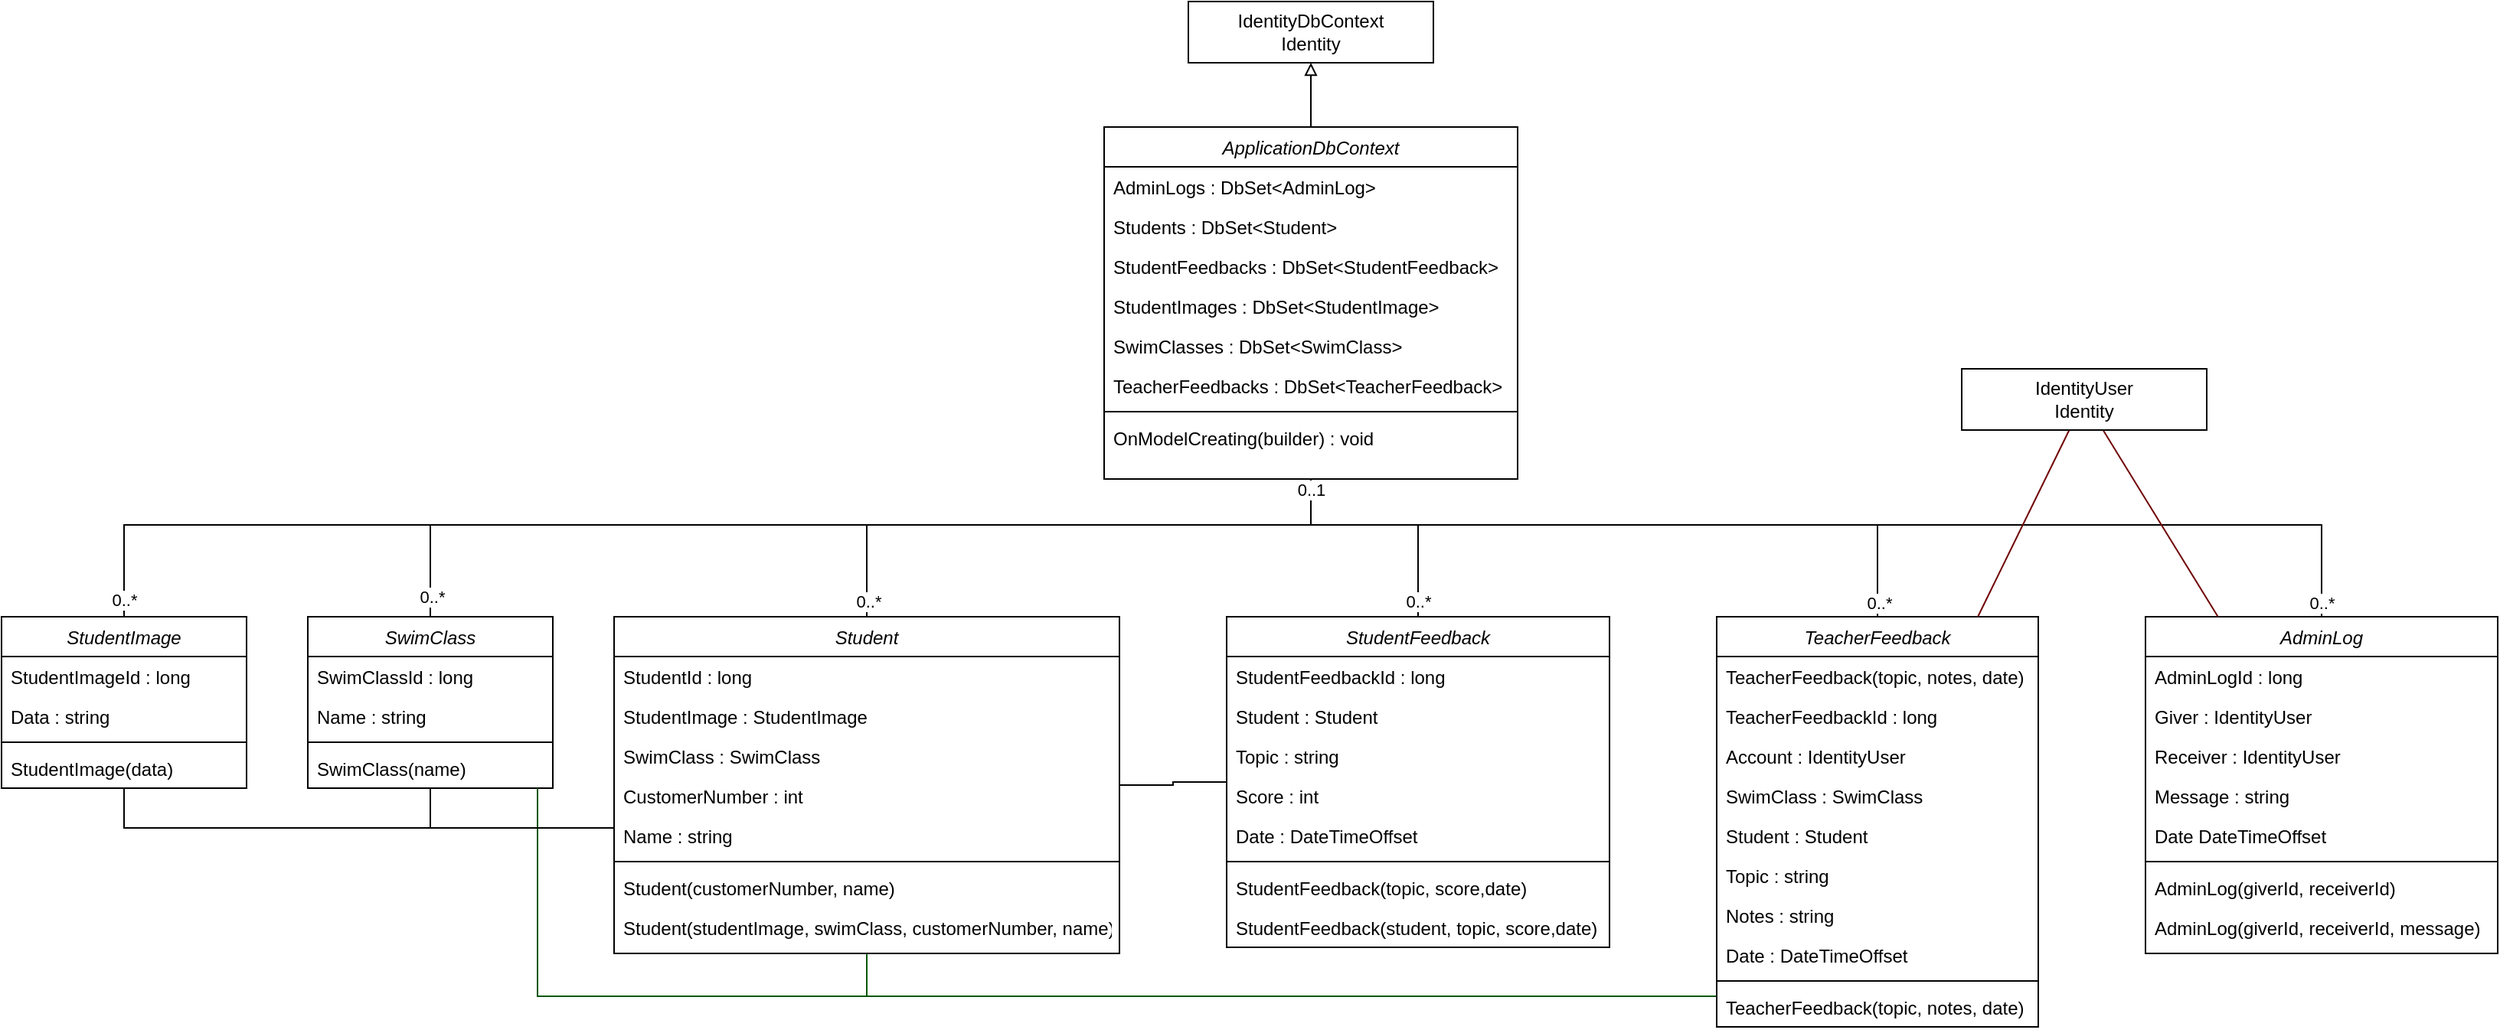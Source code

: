 <mxfile version="21.2.8" type="device">
  <diagram id="C5RBs43oDa-KdzZeNtuy" name="Page-1">
    <mxGraphModel dx="712" dy="2325" grid="1" gridSize="10" guides="1" tooltips="1" connect="1" arrows="1" fold="1" page="0" pageScale="1" pageWidth="827" pageHeight="1169" math="0" shadow="0">
      <root>
        <mxCell id="WIyWlLk6GJQsqaUBKTNV-0" />
        <mxCell id="WIyWlLk6GJQsqaUBKTNV-1" parent="WIyWlLk6GJQsqaUBKTNV-0" />
        <mxCell id="6CRWh8PKts176B--1qCp-36" value="AdminLog" style="swimlane;fontStyle=2;align=center;verticalAlign=top;childLayout=stackLayout;horizontal=1;startSize=26;horizontalStack=0;resizeParent=1;resizeLast=0;collapsible=1;marginBottom=0;rounded=0;shadow=0;strokeWidth=1;" parent="WIyWlLk6GJQsqaUBKTNV-1" vertex="1">
          <mxGeometry x="2680" y="-438" width="230" height="220" as="geometry">
            <mxRectangle x="230" y="140" width="160" height="26" as="alternateBounds" />
          </mxGeometry>
        </mxCell>
        <mxCell id="6CRWh8PKts176B--1qCp-37" value="AdminLogId : long" style="text;align=left;verticalAlign=top;spacingLeft=4;spacingRight=4;overflow=hidden;rotatable=0;points=[[0,0.5],[1,0.5]];portConstraint=eastwest;" parent="6CRWh8PKts176B--1qCp-36" vertex="1">
          <mxGeometry y="26" width="230" height="26" as="geometry" />
        </mxCell>
        <mxCell id="6CRWh8PKts176B--1qCp-38" value="Giver : IdentityUser" style="text;align=left;verticalAlign=top;spacingLeft=4;spacingRight=4;overflow=hidden;rotatable=0;points=[[0,0.5],[1,0.5]];portConstraint=eastwest;rounded=0;shadow=0;html=0;" parent="6CRWh8PKts176B--1qCp-36" vertex="1">
          <mxGeometry y="52" width="230" height="26" as="geometry" />
        </mxCell>
        <mxCell id="6CRWh8PKts176B--1qCp-39" value="Receiver : IdentityUser" style="text;align=left;verticalAlign=top;spacingLeft=4;spacingRight=4;overflow=hidden;rotatable=0;points=[[0,0.5],[1,0.5]];portConstraint=eastwest;rounded=0;shadow=0;html=0;" parent="6CRWh8PKts176B--1qCp-36" vertex="1">
          <mxGeometry y="78" width="230" height="26" as="geometry" />
        </mxCell>
        <mxCell id="6CRWh8PKts176B--1qCp-66" value="Message : string" style="text;align=left;verticalAlign=top;spacingLeft=4;spacingRight=4;overflow=hidden;rotatable=0;points=[[0,0.5],[1,0.5]];portConstraint=eastwest;rounded=0;shadow=0;html=0;" parent="6CRWh8PKts176B--1qCp-36" vertex="1">
          <mxGeometry y="104" width="230" height="26" as="geometry" />
        </mxCell>
        <mxCell id="6CRWh8PKts176B--1qCp-65" value="Date DateTimeOffset" style="text;align=left;verticalAlign=top;spacingLeft=4;spacingRight=4;overflow=hidden;rotatable=0;points=[[0,0.5],[1,0.5]];portConstraint=eastwest;rounded=0;shadow=0;html=0;" parent="6CRWh8PKts176B--1qCp-36" vertex="1">
          <mxGeometry y="130" width="230" height="26" as="geometry" />
        </mxCell>
        <mxCell id="6CRWh8PKts176B--1qCp-40" value="" style="line;html=1;strokeWidth=1;align=left;verticalAlign=middle;spacingTop=-1;spacingLeft=3;spacingRight=3;rotatable=0;labelPosition=right;points=[];portConstraint=eastwest;" parent="6CRWh8PKts176B--1qCp-36" vertex="1">
          <mxGeometry y="156" width="230" height="8" as="geometry" />
        </mxCell>
        <mxCell id="6CRWh8PKts176B--1qCp-41" value="AdminLog(giverId, receiverId)" style="text;align=left;verticalAlign=top;spacingLeft=4;spacingRight=4;overflow=hidden;rotatable=0;points=[[0,0.5],[1,0.5]];portConstraint=eastwest;" parent="6CRWh8PKts176B--1qCp-36" vertex="1">
          <mxGeometry y="164" width="230" height="26" as="geometry" />
        </mxCell>
        <mxCell id="6CRWh8PKts176B--1qCp-42" value="AdminLog(giverId, receiverId, message)" style="text;align=left;verticalAlign=top;spacingLeft=4;spacingRight=4;overflow=hidden;rotatable=0;points=[[0,0.5],[1,0.5]];portConstraint=eastwest;" parent="6CRWh8PKts176B--1qCp-36" vertex="1">
          <mxGeometry y="190" width="230" height="26" as="geometry" />
        </mxCell>
        <mxCell id="6CRWh8PKts176B--1qCp-50" value="Student" style="swimlane;fontStyle=2;align=center;verticalAlign=top;childLayout=stackLayout;horizontal=1;startSize=26;horizontalStack=0;resizeParent=1;resizeLast=0;collapsible=1;marginBottom=0;rounded=0;shadow=0;strokeWidth=1;" parent="WIyWlLk6GJQsqaUBKTNV-1" vertex="1">
          <mxGeometry x="1680" y="-438" width="330" height="220" as="geometry">
            <mxRectangle x="230" y="140" width="160" height="26" as="alternateBounds" />
          </mxGeometry>
        </mxCell>
        <mxCell id="6CRWh8PKts176B--1qCp-51" value="StudentId : long" style="text;align=left;verticalAlign=top;spacingLeft=4;spacingRight=4;overflow=hidden;rotatable=0;points=[[0,0.5],[1,0.5]];portConstraint=eastwest;" parent="6CRWh8PKts176B--1qCp-50" vertex="1">
          <mxGeometry y="26" width="330" height="26" as="geometry" />
        </mxCell>
        <mxCell id="6CRWh8PKts176B--1qCp-52" value="StudentImage : StudentImage" style="text;align=left;verticalAlign=top;spacingLeft=4;spacingRight=4;overflow=hidden;rotatable=0;points=[[0,0.5],[1,0.5]];portConstraint=eastwest;rounded=0;shadow=0;html=0;" parent="6CRWh8PKts176B--1qCp-50" vertex="1">
          <mxGeometry y="52" width="330" height="26" as="geometry" />
        </mxCell>
        <mxCell id="6CRWh8PKts176B--1qCp-53" value="SwimClass : SwimClass" style="text;align=left;verticalAlign=top;spacingLeft=4;spacingRight=4;overflow=hidden;rotatable=0;points=[[0,0.5],[1,0.5]];portConstraint=eastwest;rounded=0;shadow=0;html=0;" parent="6CRWh8PKts176B--1qCp-50" vertex="1">
          <mxGeometry y="78" width="330" height="26" as="geometry" />
        </mxCell>
        <mxCell id="6CRWh8PKts176B--1qCp-69" value="CustomerNumber : int" style="text;align=left;verticalAlign=top;spacingLeft=4;spacingRight=4;overflow=hidden;rotatable=0;points=[[0,0.5],[1,0.5]];portConstraint=eastwest;rounded=0;shadow=0;html=0;" parent="6CRWh8PKts176B--1qCp-50" vertex="1">
          <mxGeometry y="104" width="330" height="26" as="geometry" />
        </mxCell>
        <mxCell id="6CRWh8PKts176B--1qCp-68" value="Name : string" style="text;align=left;verticalAlign=top;spacingLeft=4;spacingRight=4;overflow=hidden;rotatable=0;points=[[0,0.5],[1,0.5]];portConstraint=eastwest;rounded=0;shadow=0;html=0;" parent="6CRWh8PKts176B--1qCp-50" vertex="1">
          <mxGeometry y="130" width="330" height="26" as="geometry" />
        </mxCell>
        <mxCell id="6CRWh8PKts176B--1qCp-54" value="" style="line;html=1;strokeWidth=1;align=left;verticalAlign=middle;spacingTop=-1;spacingLeft=3;spacingRight=3;rotatable=0;labelPosition=right;points=[];portConstraint=eastwest;" parent="6CRWh8PKts176B--1qCp-50" vertex="1">
          <mxGeometry y="156" width="330" height="8" as="geometry" />
        </mxCell>
        <mxCell id="6CRWh8PKts176B--1qCp-55" value="Student(customerNumber, name)" style="text;align=left;verticalAlign=top;spacingLeft=4;spacingRight=4;overflow=hidden;rotatable=0;points=[[0,0.5],[1,0.5]];portConstraint=eastwest;" parent="6CRWh8PKts176B--1qCp-50" vertex="1">
          <mxGeometry y="164" width="330" height="26" as="geometry" />
        </mxCell>
        <mxCell id="6CRWh8PKts176B--1qCp-56" value="Student(studentImage, swimClass, customerNumber, name)" style="text;align=left;verticalAlign=top;spacingLeft=4;spacingRight=4;overflow=hidden;rotatable=0;points=[[0,0.5],[1,0.5]];portConstraint=eastwest;" parent="6CRWh8PKts176B--1qCp-50" vertex="1">
          <mxGeometry y="190" width="330" height="26" as="geometry" />
        </mxCell>
        <mxCell id="6CRWh8PKts176B--1qCp-57" value="StudentFeedback" style="swimlane;fontStyle=2;align=center;verticalAlign=top;childLayout=stackLayout;horizontal=1;startSize=26;horizontalStack=0;resizeParent=1;resizeLast=0;collapsible=1;marginBottom=0;rounded=0;shadow=0;strokeWidth=1;" parent="WIyWlLk6GJQsqaUBKTNV-1" vertex="1">
          <mxGeometry x="2080" y="-438" width="250" height="216" as="geometry">
            <mxRectangle x="230" y="140" width="160" height="26" as="alternateBounds" />
          </mxGeometry>
        </mxCell>
        <mxCell id="6CRWh8PKts176B--1qCp-58" value="StudentFeedbackId : long" style="text;align=left;verticalAlign=top;spacingLeft=4;spacingRight=4;overflow=hidden;rotatable=0;points=[[0,0.5],[1,0.5]];portConstraint=eastwest;" parent="6CRWh8PKts176B--1qCp-57" vertex="1">
          <mxGeometry y="26" width="250" height="26" as="geometry" />
        </mxCell>
        <mxCell id="6CRWh8PKts176B--1qCp-59" value="Student : Student" style="text;align=left;verticalAlign=top;spacingLeft=4;spacingRight=4;overflow=hidden;rotatable=0;points=[[0,0.5],[1,0.5]];portConstraint=eastwest;rounded=0;shadow=0;html=0;" parent="6CRWh8PKts176B--1qCp-57" vertex="1">
          <mxGeometry y="52" width="250" height="26" as="geometry" />
        </mxCell>
        <mxCell id="6CRWh8PKts176B--1qCp-60" value="Topic : string" style="text;align=left;verticalAlign=top;spacingLeft=4;spacingRight=4;overflow=hidden;rotatable=0;points=[[0,0.5],[1,0.5]];portConstraint=eastwest;rounded=0;shadow=0;html=0;" parent="6CRWh8PKts176B--1qCp-57" vertex="1">
          <mxGeometry y="78" width="250" height="26" as="geometry" />
        </mxCell>
        <mxCell id="6CRWh8PKts176B--1qCp-72" value="Score : int" style="text;align=left;verticalAlign=top;spacingLeft=4;spacingRight=4;overflow=hidden;rotatable=0;points=[[0,0.5],[1,0.5]];portConstraint=eastwest;rounded=0;shadow=0;html=0;" parent="6CRWh8PKts176B--1qCp-57" vertex="1">
          <mxGeometry y="104" width="250" height="26" as="geometry" />
        </mxCell>
        <mxCell id="6CRWh8PKts176B--1qCp-71" value="Date : DateTimeOffset" style="text;align=left;verticalAlign=top;spacingLeft=4;spacingRight=4;overflow=hidden;rotatable=0;points=[[0,0.5],[1,0.5]];portConstraint=eastwest;rounded=0;shadow=0;html=0;" parent="6CRWh8PKts176B--1qCp-57" vertex="1">
          <mxGeometry y="130" width="250" height="26" as="geometry" />
        </mxCell>
        <mxCell id="6CRWh8PKts176B--1qCp-61" value="" style="line;html=1;strokeWidth=1;align=left;verticalAlign=middle;spacingTop=-1;spacingLeft=3;spacingRight=3;rotatable=0;labelPosition=right;points=[];portConstraint=eastwest;" parent="6CRWh8PKts176B--1qCp-57" vertex="1">
          <mxGeometry y="156" width="250" height="8" as="geometry" />
        </mxCell>
        <mxCell id="6CRWh8PKts176B--1qCp-62" value="StudentFeedback(topic, score,date)" style="text;align=left;verticalAlign=top;spacingLeft=4;spacingRight=4;overflow=hidden;rotatable=0;points=[[0,0.5],[1,0.5]];portConstraint=eastwest;" parent="6CRWh8PKts176B--1qCp-57" vertex="1">
          <mxGeometry y="164" width="250" height="26" as="geometry" />
        </mxCell>
        <mxCell id="6CRWh8PKts176B--1qCp-63" value="StudentFeedback(student, topic, score,date)" style="text;align=left;verticalAlign=top;spacingLeft=4;spacingRight=4;overflow=hidden;rotatable=0;points=[[0,0.5],[1,0.5]];portConstraint=eastwest;" parent="6CRWh8PKts176B--1qCp-57" vertex="1">
          <mxGeometry y="190" width="250" height="26" as="geometry" />
        </mxCell>
        <mxCell id="6CRWh8PKts176B--1qCp-73" value="StudentImage" style="swimlane;fontStyle=2;align=center;verticalAlign=top;childLayout=stackLayout;horizontal=1;startSize=26;horizontalStack=0;resizeParent=1;resizeLast=0;collapsible=1;marginBottom=0;rounded=0;shadow=0;strokeWidth=1;" parent="WIyWlLk6GJQsqaUBKTNV-1" vertex="1">
          <mxGeometry x="1280" y="-438" width="160" height="112" as="geometry">
            <mxRectangle x="230" y="140" width="160" height="26" as="alternateBounds" />
          </mxGeometry>
        </mxCell>
        <mxCell id="6CRWh8PKts176B--1qCp-74" value="StudentImageId : long" style="text;align=left;verticalAlign=top;spacingLeft=4;spacingRight=4;overflow=hidden;rotatable=0;points=[[0,0.5],[1,0.5]];portConstraint=eastwest;" parent="6CRWh8PKts176B--1qCp-73" vertex="1">
          <mxGeometry y="26" width="160" height="26" as="geometry" />
        </mxCell>
        <mxCell id="6CRWh8PKts176B--1qCp-75" value="Data : string" style="text;align=left;verticalAlign=top;spacingLeft=4;spacingRight=4;overflow=hidden;rotatable=0;points=[[0,0.5],[1,0.5]];portConstraint=eastwest;rounded=0;shadow=0;html=0;" parent="6CRWh8PKts176B--1qCp-73" vertex="1">
          <mxGeometry y="52" width="160" height="26" as="geometry" />
        </mxCell>
        <mxCell id="6CRWh8PKts176B--1qCp-77" value="" style="line;html=1;strokeWidth=1;align=left;verticalAlign=middle;spacingTop=-1;spacingLeft=3;spacingRight=3;rotatable=0;labelPosition=right;points=[];portConstraint=eastwest;" parent="6CRWh8PKts176B--1qCp-73" vertex="1">
          <mxGeometry y="78" width="160" height="8" as="geometry" />
        </mxCell>
        <mxCell id="6CRWh8PKts176B--1qCp-78" value="StudentImage(data)" style="text;align=left;verticalAlign=top;spacingLeft=4;spacingRight=4;overflow=hidden;rotatable=0;points=[[0,0.5],[1,0.5]];portConstraint=eastwest;" parent="6CRWh8PKts176B--1qCp-73" vertex="1">
          <mxGeometry y="86" width="160" height="26" as="geometry" />
        </mxCell>
        <mxCell id="6CRWh8PKts176B--1qCp-80" value="SwimClass" style="swimlane;fontStyle=2;align=center;verticalAlign=top;childLayout=stackLayout;horizontal=1;startSize=26;horizontalStack=0;resizeParent=1;resizeLast=0;collapsible=1;marginBottom=0;rounded=0;shadow=0;strokeWidth=1;" parent="WIyWlLk6GJQsqaUBKTNV-1" vertex="1">
          <mxGeometry x="1480" y="-438" width="160" height="112" as="geometry">
            <mxRectangle x="230" y="140" width="160" height="26" as="alternateBounds" />
          </mxGeometry>
        </mxCell>
        <mxCell id="6CRWh8PKts176B--1qCp-81" value="SwimClassId : long" style="text;align=left;verticalAlign=top;spacingLeft=4;spacingRight=4;overflow=hidden;rotatable=0;points=[[0,0.5],[1,0.5]];portConstraint=eastwest;" parent="6CRWh8PKts176B--1qCp-80" vertex="1">
          <mxGeometry y="26" width="160" height="26" as="geometry" />
        </mxCell>
        <mxCell id="6CRWh8PKts176B--1qCp-82" value="Name : string" style="text;align=left;verticalAlign=top;spacingLeft=4;spacingRight=4;overflow=hidden;rotatable=0;points=[[0,0.5],[1,0.5]];portConstraint=eastwest;rounded=0;shadow=0;html=0;" parent="6CRWh8PKts176B--1qCp-80" vertex="1">
          <mxGeometry y="52" width="160" height="26" as="geometry" />
        </mxCell>
        <mxCell id="6CRWh8PKts176B--1qCp-84" value="" style="line;html=1;strokeWidth=1;align=left;verticalAlign=middle;spacingTop=-1;spacingLeft=3;spacingRight=3;rotatable=0;labelPosition=right;points=[];portConstraint=eastwest;" parent="6CRWh8PKts176B--1qCp-80" vertex="1">
          <mxGeometry y="78" width="160" height="8" as="geometry" />
        </mxCell>
        <mxCell id="6CRWh8PKts176B--1qCp-85" value="SwimClass(name)" style="text;align=left;verticalAlign=top;spacingLeft=4;spacingRight=4;overflow=hidden;rotatable=0;points=[[0,0.5],[1,0.5]];portConstraint=eastwest;" parent="6CRWh8PKts176B--1qCp-80" vertex="1">
          <mxGeometry y="86" width="160" height="26" as="geometry" />
        </mxCell>
        <mxCell id="maccgnzFSgEfdM4xMET2-0" style="edgeStyle=orthogonalEdgeStyle;rounded=0;orthogonalLoop=1;jettySize=auto;html=1;endArrow=none;endFill=0;fillColor=#008a00;strokeColor=#005700;" edge="1" parent="WIyWlLk6GJQsqaUBKTNV-1" source="6CRWh8PKts176B--1qCp-87" target="6CRWh8PKts176B--1qCp-80">
          <mxGeometry relative="1" as="geometry">
            <Array as="points">
              <mxPoint x="1630" y="-190" />
            </Array>
          </mxGeometry>
        </mxCell>
        <mxCell id="maccgnzFSgEfdM4xMET2-1" style="edgeStyle=orthogonalEdgeStyle;rounded=0;orthogonalLoop=1;jettySize=auto;html=1;endArrow=none;endFill=0;fillColor=#008a00;strokeColor=#005700;" edge="1" parent="WIyWlLk6GJQsqaUBKTNV-1" source="6CRWh8PKts176B--1qCp-87" target="6CRWh8PKts176B--1qCp-50">
          <mxGeometry relative="1" as="geometry">
            <Array as="points">
              <mxPoint x="1845" y="-190" />
            </Array>
          </mxGeometry>
        </mxCell>
        <mxCell id="6CRWh8PKts176B--1qCp-87" value="TeacherFeedback" style="swimlane;fontStyle=2;align=center;verticalAlign=top;childLayout=stackLayout;horizontal=1;startSize=26;horizontalStack=0;resizeParent=1;resizeLast=0;collapsible=1;marginBottom=0;rounded=0;shadow=0;strokeWidth=1;" parent="WIyWlLk6GJQsqaUBKTNV-1" vertex="1">
          <mxGeometry x="2400" y="-438" width="210" height="268" as="geometry">
            <mxRectangle x="230" y="140" width="160" height="26" as="alternateBounds" />
          </mxGeometry>
        </mxCell>
        <mxCell id="6CRWh8PKts176B--1qCp-92" value="TeacherFeedback(topic, notes, date)" style="text;align=left;verticalAlign=top;spacingLeft=4;spacingRight=4;overflow=hidden;rotatable=0;points=[[0,0.5],[1,0.5]];portConstraint=eastwest;" parent="6CRWh8PKts176B--1qCp-87" vertex="1">
          <mxGeometry y="26" width="210" height="26" as="geometry" />
        </mxCell>
        <mxCell id="6CRWh8PKts176B--1qCp-88" value="TeacherFeedbackId : long" style="text;align=left;verticalAlign=top;spacingLeft=4;spacingRight=4;overflow=hidden;rotatable=0;points=[[0,0.5],[1,0.5]];portConstraint=eastwest;" parent="6CRWh8PKts176B--1qCp-87" vertex="1">
          <mxGeometry y="52" width="210" height="26" as="geometry" />
        </mxCell>
        <mxCell id="6CRWh8PKts176B--1qCp-89" value="Account : IdentityUser" style="text;align=left;verticalAlign=top;spacingLeft=4;spacingRight=4;overflow=hidden;rotatable=0;points=[[0,0.5],[1,0.5]];portConstraint=eastwest;rounded=0;shadow=0;html=0;" parent="6CRWh8PKts176B--1qCp-87" vertex="1">
          <mxGeometry y="78" width="210" height="26" as="geometry" />
        </mxCell>
        <mxCell id="6CRWh8PKts176B--1qCp-90" value="SwimClass : SwimClass" style="text;align=left;verticalAlign=top;spacingLeft=4;spacingRight=4;overflow=hidden;rotatable=0;points=[[0,0.5],[1,0.5]];portConstraint=eastwest;rounded=0;shadow=0;html=0;" parent="6CRWh8PKts176B--1qCp-87" vertex="1">
          <mxGeometry y="104" width="210" height="26" as="geometry" />
        </mxCell>
        <mxCell id="6CRWh8PKts176B--1qCp-97" value="Student : Student" style="text;align=left;verticalAlign=top;spacingLeft=4;spacingRight=4;overflow=hidden;rotatable=0;points=[[0,0.5],[1,0.5]];portConstraint=eastwest;rounded=0;shadow=0;html=0;" parent="6CRWh8PKts176B--1qCp-87" vertex="1">
          <mxGeometry y="130" width="210" height="26" as="geometry" />
        </mxCell>
        <mxCell id="6CRWh8PKts176B--1qCp-96" value="Topic : string" style="text;align=left;verticalAlign=top;spacingLeft=4;spacingRight=4;overflow=hidden;rotatable=0;points=[[0,0.5],[1,0.5]];portConstraint=eastwest;rounded=0;shadow=0;html=0;" parent="6CRWh8PKts176B--1qCp-87" vertex="1">
          <mxGeometry y="156" width="210" height="26" as="geometry" />
        </mxCell>
        <mxCell id="6CRWh8PKts176B--1qCp-95" value="Notes : string" style="text;align=left;verticalAlign=top;spacingLeft=4;spacingRight=4;overflow=hidden;rotatable=0;points=[[0,0.5],[1,0.5]];portConstraint=eastwest;rounded=0;shadow=0;html=0;" parent="6CRWh8PKts176B--1qCp-87" vertex="1">
          <mxGeometry y="182" width="210" height="26" as="geometry" />
        </mxCell>
        <mxCell id="6CRWh8PKts176B--1qCp-94" value="Date : DateTimeOffset" style="text;align=left;verticalAlign=top;spacingLeft=4;spacingRight=4;overflow=hidden;rotatable=0;points=[[0,0.5],[1,0.5]];portConstraint=eastwest;rounded=0;shadow=0;html=0;" parent="6CRWh8PKts176B--1qCp-87" vertex="1">
          <mxGeometry y="208" width="210" height="26" as="geometry" />
        </mxCell>
        <mxCell id="6CRWh8PKts176B--1qCp-91" value="" style="line;html=1;strokeWidth=1;align=left;verticalAlign=middle;spacingTop=-1;spacingLeft=3;spacingRight=3;rotatable=0;labelPosition=right;points=[];portConstraint=eastwest;" parent="6CRWh8PKts176B--1qCp-87" vertex="1">
          <mxGeometry y="234" width="210" height="8" as="geometry" />
        </mxCell>
        <mxCell id="JU_nMkFmCKwqY1G1YkKE-2" value="TeacherFeedback(topic, notes, date)" style="text;align=left;verticalAlign=top;spacingLeft=4;spacingRight=4;overflow=hidden;rotatable=0;points=[[0,0.5],[1,0.5]];portConstraint=eastwest;rounded=0;shadow=0;html=0;" parent="6CRWh8PKts176B--1qCp-87" vertex="1">
          <mxGeometry y="242" width="210" height="26" as="geometry" />
        </mxCell>
        <mxCell id="maccgnzFSgEfdM4xMET2-6" style="edgeStyle=orthogonalEdgeStyle;rounded=0;orthogonalLoop=1;jettySize=auto;html=1;endArrow=block;endFill=0;" edge="1" parent="WIyWlLk6GJQsqaUBKTNV-1" source="X-DzYqNd1Hr_8xvSPmw0-0" target="maccgnzFSgEfdM4xMET2-5">
          <mxGeometry relative="1" as="geometry" />
        </mxCell>
        <mxCell id="X-DzYqNd1Hr_8xvSPmw0-0" value="ApplicationDbContext" style="swimlane;fontStyle=2;align=center;verticalAlign=top;childLayout=stackLayout;horizontal=1;startSize=26;horizontalStack=0;resizeParent=1;resizeLast=0;collapsible=1;marginBottom=0;rounded=0;shadow=0;strokeWidth=1;" parent="WIyWlLk6GJQsqaUBKTNV-1" vertex="1">
          <mxGeometry x="2000" y="-758" width="270" height="230" as="geometry">
            <mxRectangle x="230" y="140" width="160" height="26" as="alternateBounds" />
          </mxGeometry>
        </mxCell>
        <mxCell id="X-DzYqNd1Hr_8xvSPmw0-1" value="AdminLogs : DbSet&lt;AdminLog&gt;" style="text;align=left;verticalAlign=top;spacingLeft=4;spacingRight=4;overflow=hidden;rotatable=0;points=[[0,0.5],[1,0.5]];portConstraint=eastwest;" parent="X-DzYqNd1Hr_8xvSPmw0-0" vertex="1">
          <mxGeometry y="26" width="270" height="26" as="geometry" />
        </mxCell>
        <mxCell id="X-DzYqNd1Hr_8xvSPmw0-2" value="Students : DbSet&lt;Student&gt;" style="text;align=left;verticalAlign=top;spacingLeft=4;spacingRight=4;overflow=hidden;rotatable=0;points=[[0,0.5],[1,0.5]];portConstraint=eastwest;rounded=0;shadow=0;html=0;" parent="X-DzYqNd1Hr_8xvSPmw0-0" vertex="1">
          <mxGeometry y="52" width="270" height="26" as="geometry" />
        </mxCell>
        <mxCell id="X-DzYqNd1Hr_8xvSPmw0-3" value="StudentFeedbacks : DbSet&lt;StudentFeedback&gt;" style="text;align=left;verticalAlign=top;spacingLeft=4;spacingRight=4;overflow=hidden;rotatable=0;points=[[0,0.5],[1,0.5]];portConstraint=eastwest;rounded=0;shadow=0;html=0;" parent="X-DzYqNd1Hr_8xvSPmw0-0" vertex="1">
          <mxGeometry y="78" width="270" height="26" as="geometry" />
        </mxCell>
        <mxCell id="X-DzYqNd1Hr_8xvSPmw0-10" value="StudentImages : DbSet&lt;StudentImage&gt;" style="text;align=left;verticalAlign=top;spacingLeft=4;spacingRight=4;overflow=hidden;rotatable=0;points=[[0,0.5],[1,0.5]];portConstraint=eastwest;rounded=0;shadow=0;html=0;" parent="X-DzYqNd1Hr_8xvSPmw0-0" vertex="1">
          <mxGeometry y="104" width="270" height="26" as="geometry" />
        </mxCell>
        <mxCell id="X-DzYqNd1Hr_8xvSPmw0-9" value="SwimClasses : DbSet&lt;SwimClass&gt;" style="text;align=left;verticalAlign=top;spacingLeft=4;spacingRight=4;overflow=hidden;rotatable=0;points=[[0,0.5],[1,0.5]];portConstraint=eastwest;rounded=0;shadow=0;html=0;" parent="X-DzYqNd1Hr_8xvSPmw0-0" vertex="1">
          <mxGeometry y="130" width="270" height="26" as="geometry" />
        </mxCell>
        <mxCell id="X-DzYqNd1Hr_8xvSPmw0-8" value="TeacherFeedbacks : DbSet&lt;TeacherFeedback&gt;" style="text;align=left;verticalAlign=top;spacingLeft=4;spacingRight=4;overflow=hidden;rotatable=0;points=[[0,0.5],[1,0.5]];portConstraint=eastwest;rounded=0;shadow=0;html=0;" parent="X-DzYqNd1Hr_8xvSPmw0-0" vertex="1">
          <mxGeometry y="156" width="270" height="26" as="geometry" />
        </mxCell>
        <mxCell id="X-DzYqNd1Hr_8xvSPmw0-4" value="" style="line;html=1;strokeWidth=1;align=left;verticalAlign=middle;spacingTop=-1;spacingLeft=3;spacingRight=3;rotatable=0;labelPosition=right;points=[];portConstraint=eastwest;" parent="X-DzYqNd1Hr_8xvSPmw0-0" vertex="1">
          <mxGeometry y="182" width="270" height="8" as="geometry" />
        </mxCell>
        <mxCell id="X-DzYqNd1Hr_8xvSPmw0-5" value="OnModelCreating(builder) : void" style="text;align=left;verticalAlign=top;spacingLeft=4;spacingRight=4;overflow=hidden;rotatable=0;points=[[0,0.5],[1,0.5]];portConstraint=eastwest;" parent="X-DzYqNd1Hr_8xvSPmw0-0" vertex="1">
          <mxGeometry y="190" width="270" height="26" as="geometry" />
        </mxCell>
        <mxCell id="X-DzYqNd1Hr_8xvSPmw0-11" value="" style="endArrow=none;endFill=0;endSize=24;html=1;rounded=0;entryX=0.5;entryY=1;entryDx=0;entryDy=0;edgeStyle=orthogonalEdgeStyle;exitX=0.5;exitY=0;exitDx=0;exitDy=0;" parent="WIyWlLk6GJQsqaUBKTNV-1" source="6CRWh8PKts176B--1qCp-73" target="X-DzYqNd1Hr_8xvSPmw0-0" edge="1">
          <mxGeometry width="160" relative="1" as="geometry">
            <mxPoint x="1810" y="-498" as="sourcePoint" />
            <mxPoint x="1970" y="-498" as="targetPoint" />
            <Array as="points">
              <mxPoint x="1360" y="-498" />
              <mxPoint x="2135" y="-498" />
            </Array>
          </mxGeometry>
        </mxCell>
        <mxCell id="JU_nMkFmCKwqY1G1YkKE-9" value="0..*" style="edgeLabel;html=1;align=center;verticalAlign=middle;resizable=0;points=[];" parent="X-DzYqNd1Hr_8xvSPmw0-11" vertex="1" connectable="0">
          <mxGeometry x="-0.888" y="4" relative="1" as="geometry">
            <mxPoint x="4" y="37" as="offset" />
          </mxGeometry>
        </mxCell>
        <mxCell id="X-DzYqNd1Hr_8xvSPmw0-15" value="" style="endArrow=none;endFill=0;endSize=24;html=1;rounded=0;entryX=0.5;entryY=1;entryDx=0;entryDy=0;exitX=0.5;exitY=0;exitDx=0;exitDy=0;edgeStyle=orthogonalEdgeStyle;" parent="WIyWlLk6GJQsqaUBKTNV-1" source="6CRWh8PKts176B--1qCp-80" target="X-DzYqNd1Hr_8xvSPmw0-0" edge="1">
          <mxGeometry width="160" relative="1" as="geometry">
            <mxPoint x="2020" y="-458" as="sourcePoint" />
            <mxPoint x="2180" y="-458" as="targetPoint" />
            <Array as="points">
              <mxPoint x="1560" y="-498" />
              <mxPoint x="2135" y="-498" />
            </Array>
          </mxGeometry>
        </mxCell>
        <mxCell id="JU_nMkFmCKwqY1G1YkKE-10" value="0..*" style="edgeLabel;html=1;align=center;verticalAlign=middle;resizable=0;points=[];" parent="X-DzYqNd1Hr_8xvSPmw0-15" vertex="1" connectable="0">
          <mxGeometry x="-0.961" y="-1" relative="1" as="geometry">
            <mxPoint as="offset" />
          </mxGeometry>
        </mxCell>
        <mxCell id="X-DzYqNd1Hr_8xvSPmw0-16" value="" style="endArrow=none;endFill=0;endSize=24;html=1;rounded=0;edgeStyle=orthogonalEdgeStyle;entryX=0.5;entryY=1;entryDx=0;entryDy=0;exitX=0.5;exitY=0;exitDx=0;exitDy=0;" parent="WIyWlLk6GJQsqaUBKTNV-1" source="6CRWh8PKts176B--1qCp-50" target="X-DzYqNd1Hr_8xvSPmw0-0" edge="1">
          <mxGeometry width="160" relative="1" as="geometry">
            <mxPoint x="1720" y="-628" as="sourcePoint" />
            <mxPoint x="1880" y="-628" as="targetPoint" />
            <Array as="points">
              <mxPoint x="1845" y="-498" />
              <mxPoint x="2135" y="-498" />
            </Array>
          </mxGeometry>
        </mxCell>
        <mxCell id="JU_nMkFmCKwqY1G1YkKE-11" value="0..*" style="edgeLabel;html=1;align=center;verticalAlign=middle;resizable=0;points=[];" parent="X-DzYqNd1Hr_8xvSPmw0-16" vertex="1" connectable="0">
          <mxGeometry x="-0.947" y="-1" relative="1" as="geometry">
            <mxPoint as="offset" />
          </mxGeometry>
        </mxCell>
        <mxCell id="X-DzYqNd1Hr_8xvSPmw0-17" value="" style="endArrow=none;endFill=0;endSize=24;html=1;rounded=0;edgeStyle=orthogonalEdgeStyle;entryX=0.5;entryY=1;entryDx=0;entryDy=0;exitX=0.5;exitY=0;exitDx=0;exitDy=0;" parent="WIyWlLk6GJQsqaUBKTNV-1" source="6CRWh8PKts176B--1qCp-57" target="X-DzYqNd1Hr_8xvSPmw0-0" edge="1">
          <mxGeometry width="160" relative="1" as="geometry">
            <mxPoint x="1720" y="-628" as="sourcePoint" />
            <mxPoint x="1880" y="-628" as="targetPoint" />
            <Array as="points">
              <mxPoint x="2205" y="-498" />
              <mxPoint x="2135" y="-498" />
            </Array>
          </mxGeometry>
        </mxCell>
        <mxCell id="JU_nMkFmCKwqY1G1YkKE-12" value="0..*" style="edgeLabel;html=1;align=center;verticalAlign=middle;resizable=0;points=[];" parent="X-DzYqNd1Hr_8xvSPmw0-17" vertex="1" connectable="0">
          <mxGeometry x="-0.873" relative="1" as="geometry">
            <mxPoint as="offset" />
          </mxGeometry>
        </mxCell>
        <mxCell id="X-DzYqNd1Hr_8xvSPmw0-18" value="" style="endArrow=none;endFill=0;endSize=24;html=1;rounded=0;edgeStyle=orthogonalEdgeStyle;entryX=0.5;entryY=1;entryDx=0;entryDy=0;exitX=0.5;exitY=0;exitDx=0;exitDy=0;" parent="WIyWlLk6GJQsqaUBKTNV-1" source="6CRWh8PKts176B--1qCp-87" target="X-DzYqNd1Hr_8xvSPmw0-0" edge="1">
          <mxGeometry width="160" relative="1" as="geometry">
            <mxPoint x="2505" y="-438" as="sourcePoint" />
            <mxPoint x="1880" y="-628" as="targetPoint" />
            <Array as="points">
              <mxPoint x="2505" y="-498" />
              <mxPoint x="2135" y="-498" />
            </Array>
          </mxGeometry>
        </mxCell>
        <mxCell id="JU_nMkFmCKwqY1G1YkKE-13" value="0..*" style="edgeLabel;html=1;align=center;verticalAlign=middle;resizable=0;points=[];" parent="X-DzYqNd1Hr_8xvSPmw0-18" vertex="1" connectable="0">
          <mxGeometry x="-0.959" y="-1" relative="1" as="geometry">
            <mxPoint as="offset" />
          </mxGeometry>
        </mxCell>
        <mxCell id="X-DzYqNd1Hr_8xvSPmw0-19" value="" style="endArrow=none;endFill=0;endSize=24;html=1;rounded=0;edgeStyle=orthogonalEdgeStyle;entryX=0.5;entryY=1;entryDx=0;entryDy=0;exitX=0.5;exitY=0;exitDx=0;exitDy=0;" parent="WIyWlLk6GJQsqaUBKTNV-1" source="6CRWh8PKts176B--1qCp-36" target="X-DzYqNd1Hr_8xvSPmw0-0" edge="1">
          <mxGeometry width="160" relative="1" as="geometry">
            <mxPoint x="1720" y="-628" as="sourcePoint" />
            <mxPoint x="1880" y="-628" as="targetPoint" />
            <Array as="points">
              <mxPoint x="2795" y="-498" />
              <mxPoint x="2135" y="-498" />
            </Array>
          </mxGeometry>
        </mxCell>
        <mxCell id="JU_nMkFmCKwqY1G1YkKE-14" value="0..*" style="edgeLabel;html=1;align=center;verticalAlign=middle;resizable=0;points=[];" parent="X-DzYqNd1Hr_8xvSPmw0-19" vertex="1" connectable="0">
          <mxGeometry x="-0.975" relative="1" as="geometry">
            <mxPoint as="offset" />
          </mxGeometry>
        </mxCell>
        <mxCell id="JU_nMkFmCKwqY1G1YkKE-15" value="0..1" style="edgeLabel;html=1;align=center;verticalAlign=middle;resizable=0;points=[];" parent="X-DzYqNd1Hr_8xvSPmw0-19" vertex="1" connectable="0">
          <mxGeometry x="0.981" relative="1" as="geometry">
            <mxPoint as="offset" />
          </mxGeometry>
        </mxCell>
        <mxCell id="JU_nMkFmCKwqY1G1YkKE-17" value="" style="endArrow=none;html=1;rounded=0;edgeStyle=orthogonalEdgeStyle;" parent="WIyWlLk6GJQsqaUBKTNV-1" source="6CRWh8PKts176B--1qCp-80" target="6CRWh8PKts176B--1qCp-50" edge="1">
          <mxGeometry width="50" height="50" relative="1" as="geometry">
            <mxPoint x="1360" y="-110" as="sourcePoint" />
            <mxPoint x="1450" y="-110" as="targetPoint" />
            <Array as="points">
              <mxPoint x="1560" y="-300" />
            </Array>
          </mxGeometry>
        </mxCell>
        <mxCell id="JU_nMkFmCKwqY1G1YkKE-18" value="" style="endArrow=none;html=1;rounded=0;edgeStyle=orthogonalEdgeStyle;" parent="WIyWlLk6GJQsqaUBKTNV-1" source="6CRWh8PKts176B--1qCp-73" target="6CRWh8PKts176B--1qCp-50" edge="1">
          <mxGeometry width="50" height="50" relative="1" as="geometry">
            <mxPoint x="1510" y="-270" as="sourcePoint" />
            <mxPoint x="1630" y="-244" as="targetPoint" />
            <Array as="points">
              <mxPoint x="1360" y="-300" />
            </Array>
          </mxGeometry>
        </mxCell>
        <mxCell id="JU_nMkFmCKwqY1G1YkKE-19" value="" style="endArrow=none;html=1;rounded=0;edgeStyle=orthogonalEdgeStyle;" parent="WIyWlLk6GJQsqaUBKTNV-1" source="6CRWh8PKts176B--1qCp-50" target="6CRWh8PKts176B--1qCp-57" edge="1">
          <mxGeometry width="50" height="50" relative="1" as="geometry">
            <mxPoint x="2030" y="-80" as="sourcePoint" />
            <mxPoint x="2120" y="-80" as="targetPoint" />
          </mxGeometry>
        </mxCell>
        <mxCell id="maccgnzFSgEfdM4xMET2-3" style="rounded=0;orthogonalLoop=1;jettySize=auto;html=1;endArrow=none;endFill=0;fillColor=#a20025;strokeColor=#6F0000;" edge="1" parent="WIyWlLk6GJQsqaUBKTNV-1" source="maccgnzFSgEfdM4xMET2-2" target="6CRWh8PKts176B--1qCp-87">
          <mxGeometry relative="1" as="geometry" />
        </mxCell>
        <mxCell id="maccgnzFSgEfdM4xMET2-4" style="rounded=0;orthogonalLoop=1;jettySize=auto;html=1;endArrow=none;endFill=0;fillColor=#a20025;strokeColor=#6F0000;" edge="1" parent="WIyWlLk6GJQsqaUBKTNV-1" source="maccgnzFSgEfdM4xMET2-2" target="6CRWh8PKts176B--1qCp-36">
          <mxGeometry relative="1" as="geometry" />
        </mxCell>
        <mxCell id="maccgnzFSgEfdM4xMET2-2" value="IdentityUser&lt;br&gt;Identity" style="rounded=0;whiteSpace=wrap;html=1;" vertex="1" parent="WIyWlLk6GJQsqaUBKTNV-1">
          <mxGeometry x="2560" y="-600" width="160" height="40" as="geometry" />
        </mxCell>
        <mxCell id="maccgnzFSgEfdM4xMET2-5" value="IdentityDbContext&lt;br&gt;Identity" style="rounded=0;whiteSpace=wrap;html=1;" vertex="1" parent="WIyWlLk6GJQsqaUBKTNV-1">
          <mxGeometry x="2055" y="-840" width="160" height="40" as="geometry" />
        </mxCell>
      </root>
    </mxGraphModel>
  </diagram>
</mxfile>
